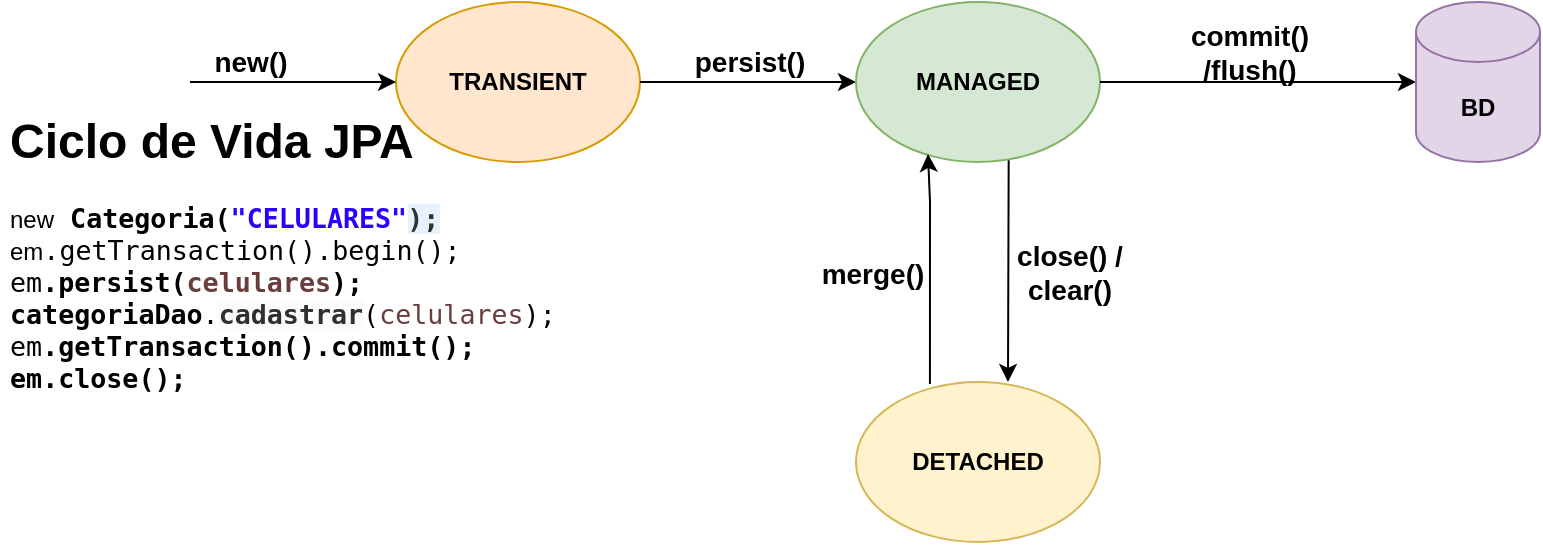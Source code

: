 <mxfile version="20.8.20" type="device"><diagram name="Página-1" id="b3Hso8-PapxjiKE9PuS9"><mxGraphModel dx="1195" dy="585" grid="1" gridSize="10" guides="1" tooltips="1" connect="1" arrows="1" fold="1" page="1" pageScale="1" pageWidth="827" pageHeight="1169" math="0" shadow="0"><root><mxCell id="0"/><mxCell id="1" parent="0"/><mxCell id="GynxLVAMrKZpnQqwTfN6-1" value="&lt;b&gt;TRANSIENT&lt;/b&gt;" style="ellipse;whiteSpace=wrap;html=1;fillColor=#ffe6cc;strokeColor=#d79b00;" parent="1" vertex="1"><mxGeometry x="213" y="20" width="122" height="80" as="geometry"/></mxCell><mxCell id="GynxLVAMrKZpnQqwTfN6-2" value="" style="endArrow=classic;html=1;rounded=0;" parent="1" source="GynxLVAMrKZpnQqwTfN6-1" target="GynxLVAMrKZpnQqwTfN6-3" edge="1"><mxGeometry width="50" height="50" relative="1" as="geometry"><mxPoint x="553" y="300" as="sourcePoint"/><mxPoint x="503" y="60" as="targetPoint"/></mxGeometry></mxCell><mxCell id="GynxLVAMrKZpnQqwTfN6-14" style="edgeStyle=orthogonalEdgeStyle;rounded=0;orthogonalLoop=1;jettySize=auto;html=1;exitX=0.602;exitY=1.011;exitDx=0;exitDy=0;entryX=0.631;entryY=0;entryDx=0;entryDy=0;entryPerimeter=0;exitPerimeter=0;" parent="1" target="GynxLVAMrKZpnQqwTfN6-12" edge="1"><mxGeometry relative="1" as="geometry"><mxPoint x="519.444" y="92.88" as="sourcePoint"/><mxPoint x="522.86" y="201.28" as="targetPoint"/><Array as="points"><mxPoint x="519" y="80"/><mxPoint x="519" y="80"/><mxPoint x="519" y="210"/></Array></mxGeometry></mxCell><mxCell id="GynxLVAMrKZpnQqwTfN6-3" value="&lt;b&gt;MANAGED&lt;/b&gt;" style="ellipse;whiteSpace=wrap;html=1;fillColor=#d5e8d4;strokeColor=#82b366;" parent="1" vertex="1"><mxGeometry x="443" y="20" width="122" height="80" as="geometry"/></mxCell><mxCell id="GynxLVAMrKZpnQqwTfN6-5" value="" style="endArrow=classic;html=1;rounded=0;entryX=0;entryY=0.5;entryDx=0;entryDy=0;" parent="1" source="GynxLVAMrKZpnQqwTfN6-3" edge="1"><mxGeometry width="50" height="50" relative="1" as="geometry"><mxPoint x="553" y="300" as="sourcePoint"/><mxPoint x="723" y="60" as="targetPoint"/><Array as="points"/></mxGeometry></mxCell><mxCell id="GynxLVAMrKZpnQqwTfN6-11" value="&lt;b&gt;BD&lt;/b&gt;" style="shape=cylinder3;whiteSpace=wrap;html=1;boundedLbl=1;backgroundOutline=1;size=15;fillColor=#e1d5e7;strokeColor=#9673a6;" parent="1" vertex="1"><mxGeometry x="723" y="20" width="62" height="80" as="geometry"/></mxCell><mxCell id="GynxLVAMrKZpnQqwTfN6-12" value="&lt;b&gt;DETACHED&lt;/b&gt;" style="ellipse;whiteSpace=wrap;html=1;fillColor=#fff2cc;strokeColor=#d6b656;" parent="1" vertex="1"><mxGeometry x="443" y="210" width="122" height="80" as="geometry"/></mxCell><mxCell id="GynxLVAMrKZpnQqwTfN6-13" value="" style="endArrow=classic;html=1;rounded=0;entryX=0;entryY=0.5;entryDx=0;entryDy=0;" parent="1" target="GynxLVAMrKZpnQqwTfN6-1" edge="1"><mxGeometry width="50" height="50" relative="1" as="geometry"><mxPoint x="110" y="60" as="sourcePoint"/><mxPoint x="150" y="40" as="targetPoint"/></mxGeometry></mxCell><mxCell id="GynxLVAMrKZpnQqwTfN6-15" value="new()" style="text;html=1;align=center;verticalAlign=middle;resizable=0;points=[];autosize=1;strokeColor=none;fillColor=none;shadow=0;fontStyle=1;fontSize=14;" parent="1" vertex="1"><mxGeometry x="110" y="35" width="60" height="30" as="geometry"/></mxCell><mxCell id="GynxLVAMrKZpnQqwTfN6-16" value="&lt;b style=&quot;font-size: 14px;&quot;&gt;persist()&lt;/b&gt;" style="text;html=1;strokeColor=none;fillColor=none;align=center;verticalAlign=middle;whiteSpace=wrap;rounded=0;fontSize=14;" parent="1" vertex="1"><mxGeometry x="360" y="35" width="60" height="30" as="geometry"/></mxCell><mxCell id="GynxLVAMrKZpnQqwTfN6-20" value="&lt;b style=&quot;font-size: 14px;&quot;&gt;commit()&lt;br style=&quot;font-size: 14px;&quot;&gt;/flush()&lt;/b&gt;" style="text;html=1;strokeColor=none;fillColor=none;align=center;verticalAlign=middle;whiteSpace=wrap;rounded=0;fontSize=14;" parent="1" vertex="1"><mxGeometry x="610" y="30" width="60" height="30" as="geometry"/></mxCell><mxCell id="GynxLVAMrKZpnQqwTfN6-21" value="&lt;b style=&quot;font-size: 14px;&quot;&gt;close() /&lt;/b&gt;&lt;br style=&quot;font-size: 14px;&quot;&gt;&lt;b style=&quot;font-size: 14px;&quot;&gt;clear()&lt;/b&gt;" style="text;html=1;strokeColor=none;fillColor=none;align=center;verticalAlign=middle;whiteSpace=wrap;rounded=0;fontSize=14;" parent="1" vertex="1"><mxGeometry x="520" y="140" width="60" height="30" as="geometry"/></mxCell><mxCell id="nf5XBc2evfy5o1Hp4MTG-1" value="&lt;h1&gt;&lt;span style=&quot;background-color: initial;&quot;&gt;Ciclo de Vida JPA&lt;/span&gt;&lt;/h1&gt;&lt;div&gt;new&lt;span style=&quot;border-color: var(--border-color); font-family: monospace; font-size: 13.333px; font-weight: 700;&quot;&gt;&amp;nbsp;Categoria(&lt;/span&gt;&lt;span style=&quot;border-color: var(--border-color); font-family: monospace; font-size: 13.333px; font-weight: 700; color: rgb(42, 0, 255);&quot;&gt;&quot;CELULARES&quot;&lt;/span&gt;&lt;span style=&quot;color: rgb(48, 48, 48); font-family: monospace; font-size: 13.333px; font-weight: 700; background-color: rgb(232, 242, 254);&quot;&gt;);&lt;/span&gt;&lt;span style=&quot;background-color: initial;&quot;&gt;&lt;br&gt;&lt;/span&gt;&lt;/div&gt;&lt;div&gt;em&lt;span style=&quot;border-color: var(--border-color); font-family: monospace; font-size: 10pt; background-color: rgb(255, 255, 255);&quot;&gt;.getTransaction().begin();&lt;/span&gt;&lt;span style=&quot;color: rgb(48, 48, 48); font-family: monospace; font-size: 13.333px; font-weight: 700; background-color: rgb(232, 242, 254);&quot;&gt;&lt;br&gt;&lt;/span&gt;&lt;/div&gt;&lt;div&gt;&lt;span style=&quot;border-color: var(--border-color); font-family: monospace; font-size: 10pt; background-color: rgb(255, 255, 255);&quot;&gt;em&lt;span style=&quot;border-color: var(--border-color); font-size: 13.333px; font-weight: 700;&quot;&gt;.persist(&lt;/span&gt;&lt;span style=&quot;border-color: var(--border-color); font-size: 13.333px; font-weight: 700; color: rgb(106, 62, 62);&quot;&gt;celulares&lt;/span&gt;&lt;span style=&quot;border-color: var(--border-color); font-size: 13.333px; font-weight: 700;&quot;&gt;);&lt;/span&gt;&lt;br&gt;&lt;/span&gt;&lt;/div&gt;&lt;div&gt;&lt;span style=&quot;border-color: var(--border-color); font-family: monospace; font-size: 10pt; background-color: rgb(255, 255, 255);&quot;&gt;&lt;span style=&quot;border-color: var(--border-color); font-size: 13.333px; font-weight: 700;&quot;&gt;categoriaDao&lt;span style=&quot;border-color: var(--border-color); font-size: 10pt; font-weight: normal;&quot;&gt;.&lt;/span&gt;&lt;span style=&quot;color: rgb(48, 48, 48); font-size: 13.333px; background-color: rgb(251, 251, 251);&quot;&gt;cadastrar&lt;/span&gt;&lt;span style=&quot;border-color: var(--border-color); font-size: 10pt; font-weight: normal;&quot;&gt;(&lt;/span&gt;&lt;span style=&quot;border-color: var(--border-color); font-size: 10pt; font-weight: normal; color: rgb(106, 62, 62);&quot;&gt;celulares&lt;/span&gt;&lt;span style=&quot;border-color: var(--border-color); font-size: 10pt; font-weight: normal;&quot;&gt;);&lt;/span&gt;&lt;br&gt;&lt;/span&gt;&lt;/span&gt;&lt;/div&gt;&lt;div&gt;&lt;span style=&quot;border-color: var(--border-color); font-family: monospace; font-size: 10pt; background-color: rgb(255, 255, 255);&quot;&gt;&lt;span style=&quot;border-color: var(--border-color); font-size: 13.333px; font-weight: 700;&quot;&gt;&lt;span style=&quot;border-color: var(--border-color); font-size: 10pt; font-weight: normal;&quot;&gt;em&lt;span style=&quot;border-color: var(--border-color); font-size: 13.333px; font-weight: 700;&quot;&gt;.getTransaction().commit();&lt;/span&gt;&lt;br&gt;&lt;/span&gt;&lt;/span&gt;&lt;/span&gt;&lt;/div&gt;&lt;div&gt;&lt;span style=&quot;border-color: var(--border-color); font-family: monospace; font-size: 10pt; background-color: rgb(255, 255, 255);&quot;&gt;&lt;span style=&quot;border-color: var(--border-color); font-size: 13.333px; font-weight: 700;&quot;&gt;&lt;span style=&quot;border-color: var(--border-color); font-size: 10pt; font-weight: normal;&quot;&gt;&lt;span style=&quot;border-color: var(--border-color); font-size: 13.333px; font-weight: 700;&quot;&gt;em&lt;span style=&quot;border-color: var(--border-color); font-size: 13.333px;&quot;&gt;.close();&lt;/span&gt;&lt;/span&gt;&lt;/span&gt;&lt;/span&gt;&lt;/span&gt;&lt;/div&gt;" style="text;html=1;strokeColor=none;fillColor=none;spacing=5;spacingTop=-20;whiteSpace=wrap;overflow=hidden;rounded=0;" vertex="1" parent="1"><mxGeometry x="15" y="70" width="295" height="160" as="geometry"/></mxCell><mxCell id="nf5XBc2evfy5o1Hp4MTG-3" value="" style="endArrow=classic;html=1;rounded=0;fontSize=14;exitX=0.303;exitY=0.013;exitDx=0;exitDy=0;exitPerimeter=0;entryX=0.295;entryY=0.95;entryDx=0;entryDy=0;entryPerimeter=0;" edge="1" parent="1" source="GynxLVAMrKZpnQqwTfN6-12" target="GynxLVAMrKZpnQqwTfN6-3"><mxGeometry width="50" height="50" relative="1" as="geometry"><mxPoint x="443" y="140" as="sourcePoint"/><mxPoint x="472" y="120" as="targetPoint"/><Array as="points"><mxPoint x="480" y="120"/></Array></mxGeometry></mxCell><mxCell id="nf5XBc2evfy5o1Hp4MTG-4" value="merge()" style="text;html=1;strokeColor=none;fillColor=none;align=center;verticalAlign=middle;whiteSpace=wrap;rounded=0;fontSize=14;fontStyle=1" vertex="1" parent="1"><mxGeometry x="421" y="140" width="61" height="31" as="geometry"/></mxCell></root></mxGraphModel></diagram></mxfile>